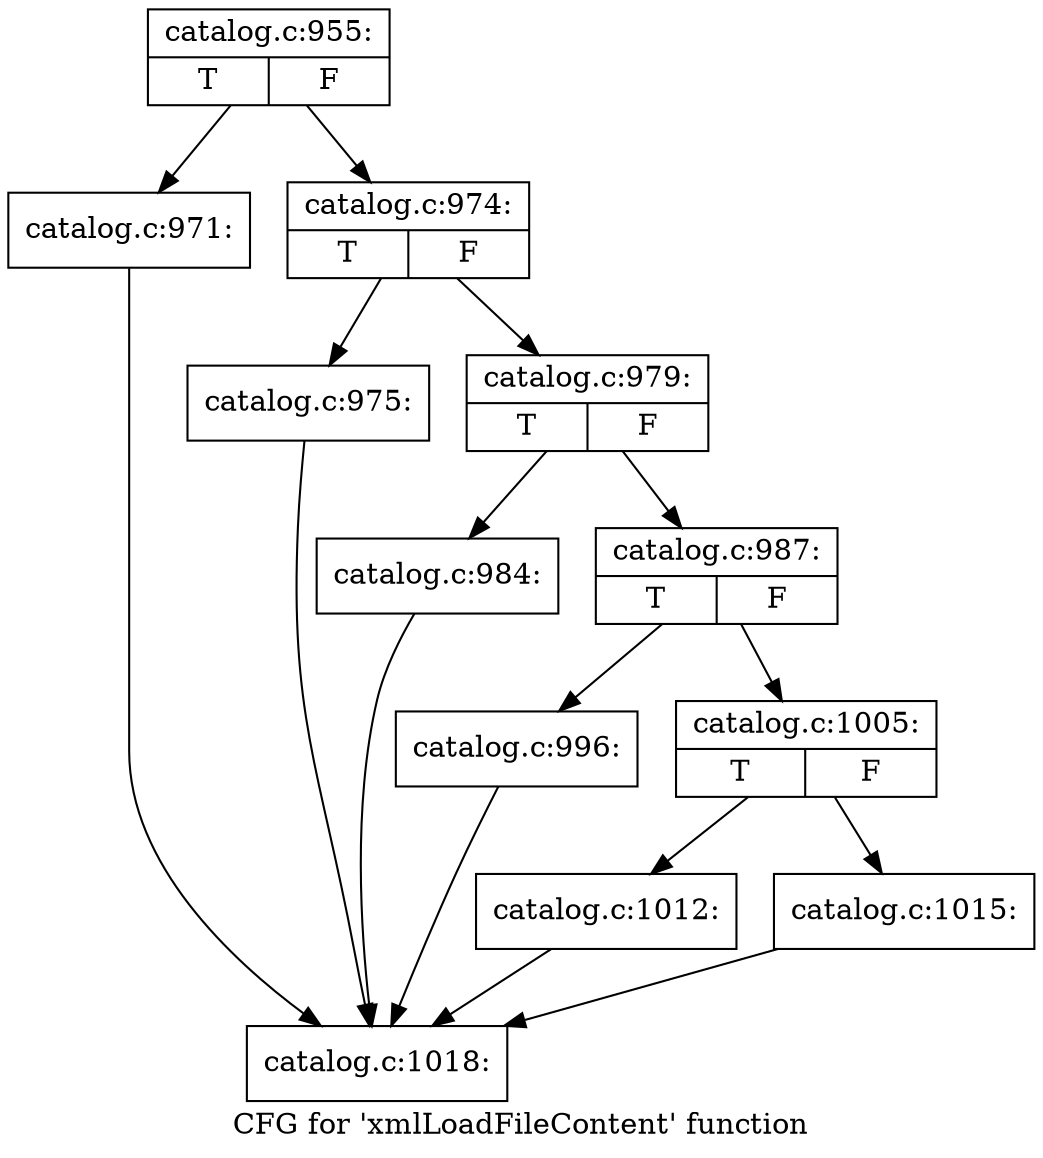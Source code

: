 digraph "CFG for 'xmlLoadFileContent' function" {
	label="CFG for 'xmlLoadFileContent' function";

	Node0x396f0a0 [shape=record,label="{catalog.c:955:|{<s0>T|<s1>F}}"];
	Node0x396f0a0 -> Node0x3979210;
	Node0x396f0a0 -> Node0x3979260;
	Node0x3979210 [shape=record,label="{catalog.c:971:}"];
	Node0x3979210 -> Node0x3975610;
	Node0x3979260 [shape=record,label="{catalog.c:974:|{<s0>T|<s1>F}}"];
	Node0x3979260 -> Node0x3910f50;
	Node0x3979260 -> Node0x3910fa0;
	Node0x3910f50 [shape=record,label="{catalog.c:975:}"];
	Node0x3910f50 -> Node0x3975610;
	Node0x3910fa0 [shape=record,label="{catalog.c:979:|{<s0>T|<s1>F}}"];
	Node0x3910fa0 -> Node0x397a450;
	Node0x3910fa0 -> Node0x397a960;
	Node0x397a450 [shape=record,label="{catalog.c:984:}"];
	Node0x397a450 -> Node0x3975610;
	Node0x397a960 [shape=record,label="{catalog.c:987:|{<s0>T|<s1>F}}"];
	Node0x397a960 -> Node0x397ac80;
	Node0x397a960 -> Node0x397b760;
	Node0x397ac80 [shape=record,label="{catalog.c:996:}"];
	Node0x397ac80 -> Node0x3975610;
	Node0x397b760 [shape=record,label="{catalog.c:1005:|{<s0>T|<s1>F}}"];
	Node0x397b760 -> Node0x397be00;
	Node0x397b760 -> Node0x397cab0;
	Node0x397be00 [shape=record,label="{catalog.c:1012:}"];
	Node0x397be00 -> Node0x3975610;
	Node0x397cab0 [shape=record,label="{catalog.c:1015:}"];
	Node0x397cab0 -> Node0x3975610;
	Node0x3975610 [shape=record,label="{catalog.c:1018:}"];
}
